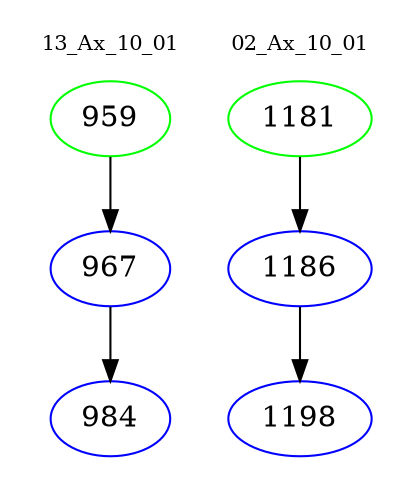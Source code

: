 digraph{
subgraph cluster_0 {
color = white
label = "13_Ax_10_01";
fontsize=10;
T0_959 [label="959", color="green"]
T0_959 -> T0_967 [color="black"]
T0_967 [label="967", color="blue"]
T0_967 -> T0_984 [color="black"]
T0_984 [label="984", color="blue"]
}
subgraph cluster_1 {
color = white
label = "02_Ax_10_01";
fontsize=10;
T1_1181 [label="1181", color="green"]
T1_1181 -> T1_1186 [color="black"]
T1_1186 [label="1186", color="blue"]
T1_1186 -> T1_1198 [color="black"]
T1_1198 [label="1198", color="blue"]
}
}
